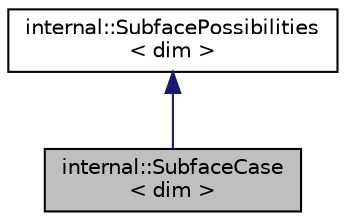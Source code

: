 digraph "internal::SubfaceCase&lt; dim &gt;"
{
 // LATEX_PDF_SIZE
  edge [fontname="Helvetica",fontsize="10",labelfontname="Helvetica",labelfontsize="10"];
  node [fontname="Helvetica",fontsize="10",shape=record];
  Node1 [label="internal::SubfaceCase\l\< dim \>",height=0.2,width=0.4,color="black", fillcolor="grey75", style="filled", fontcolor="black",tooltip=" "];
  Node2 -> Node1 [dir="back",color="midnightblue",fontsize="10",style="solid",fontname="Helvetica"];
  Node2 [label="internal::SubfacePossibilities\l\< dim \>",height=0.2,width=0.4,color="black", fillcolor="white", style="filled",URL="$structinternal_1_1SubfacePossibilities.html",tooltip=" "];
}

